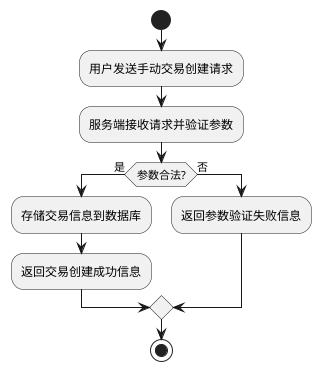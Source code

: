 @startuml
start
:用户发送手动交易创建请求;
:服务端接收请求并验证参数;
if (参数合法?) then (是)
  :存储交易信息到数据库;
  :返回交易创建成功信息;
else (否)
  :返回参数验证失败信息;
endif
stop
@enduml


@startuml
start
:用户发送交易生成请求 (指定规则);
:服务端接收请求并解析规则;
:根据规则生成交易列表;
:将交易记录存储到数据库;
:返回生成的交易列表信息;
stop
@enduml

@startuml
start
:用户发送交易流向分析请求 (指定地址);
:服务端接收请求;
:查询交易流入和流出数据;
:计算交易流向数据;
:分析高风险交易 (基于风险得分);
:返回分析结果和Top榜;
stop
@enduml

@startuml
class TransactionService {
    + Transaction createManualTransaction(String from, String to, double amount, String type): Transaction
    + List<Transaction> generateTransactions(TransactionRule rule): List<Transaction>
    + FlowAnalysis analyzeTransactionFlow(String address): FlowAnalysis
}

class Transaction {
    - String transactionId
    - String fromAddress
    - String toAddress
    - double amount
    - String type
    - String status
    + String getTransactionId(): String
    + String getFromAddress(): String
    + String getToAddress(): String
    + double getAmount(): double
    + String getType(): String
    + String getStatus(): String
}

class TransactionRule {
    - int count
    - double minAmount
    - double maxAmount
    - String targetAddress
    + int getCount(): int
    + double getMinAmount(): double
    + double getMaxAmount(): double
    + String getTargetAddress(): String
}

class FlowAnalysis {
    - String address
    - List<Transaction> inflows
    - List<Transaction> outflows
    - List<Transaction> highRiskTransactions
    + String getAddress(): String
    + List<Transaction> getInflows(): List<Transaction>
    + List<Transaction> getOutflows(): List<Transaction>
    + List<Transaction> getHighRiskTransactions(): List<Transaction>
}

TransactionService --> Transaction : manages
TransactionService --> TransactionRule : uses
TransactionService --> FlowAnalysis : generates
FlowAnalysis --> Transaction : contains
@enduml
